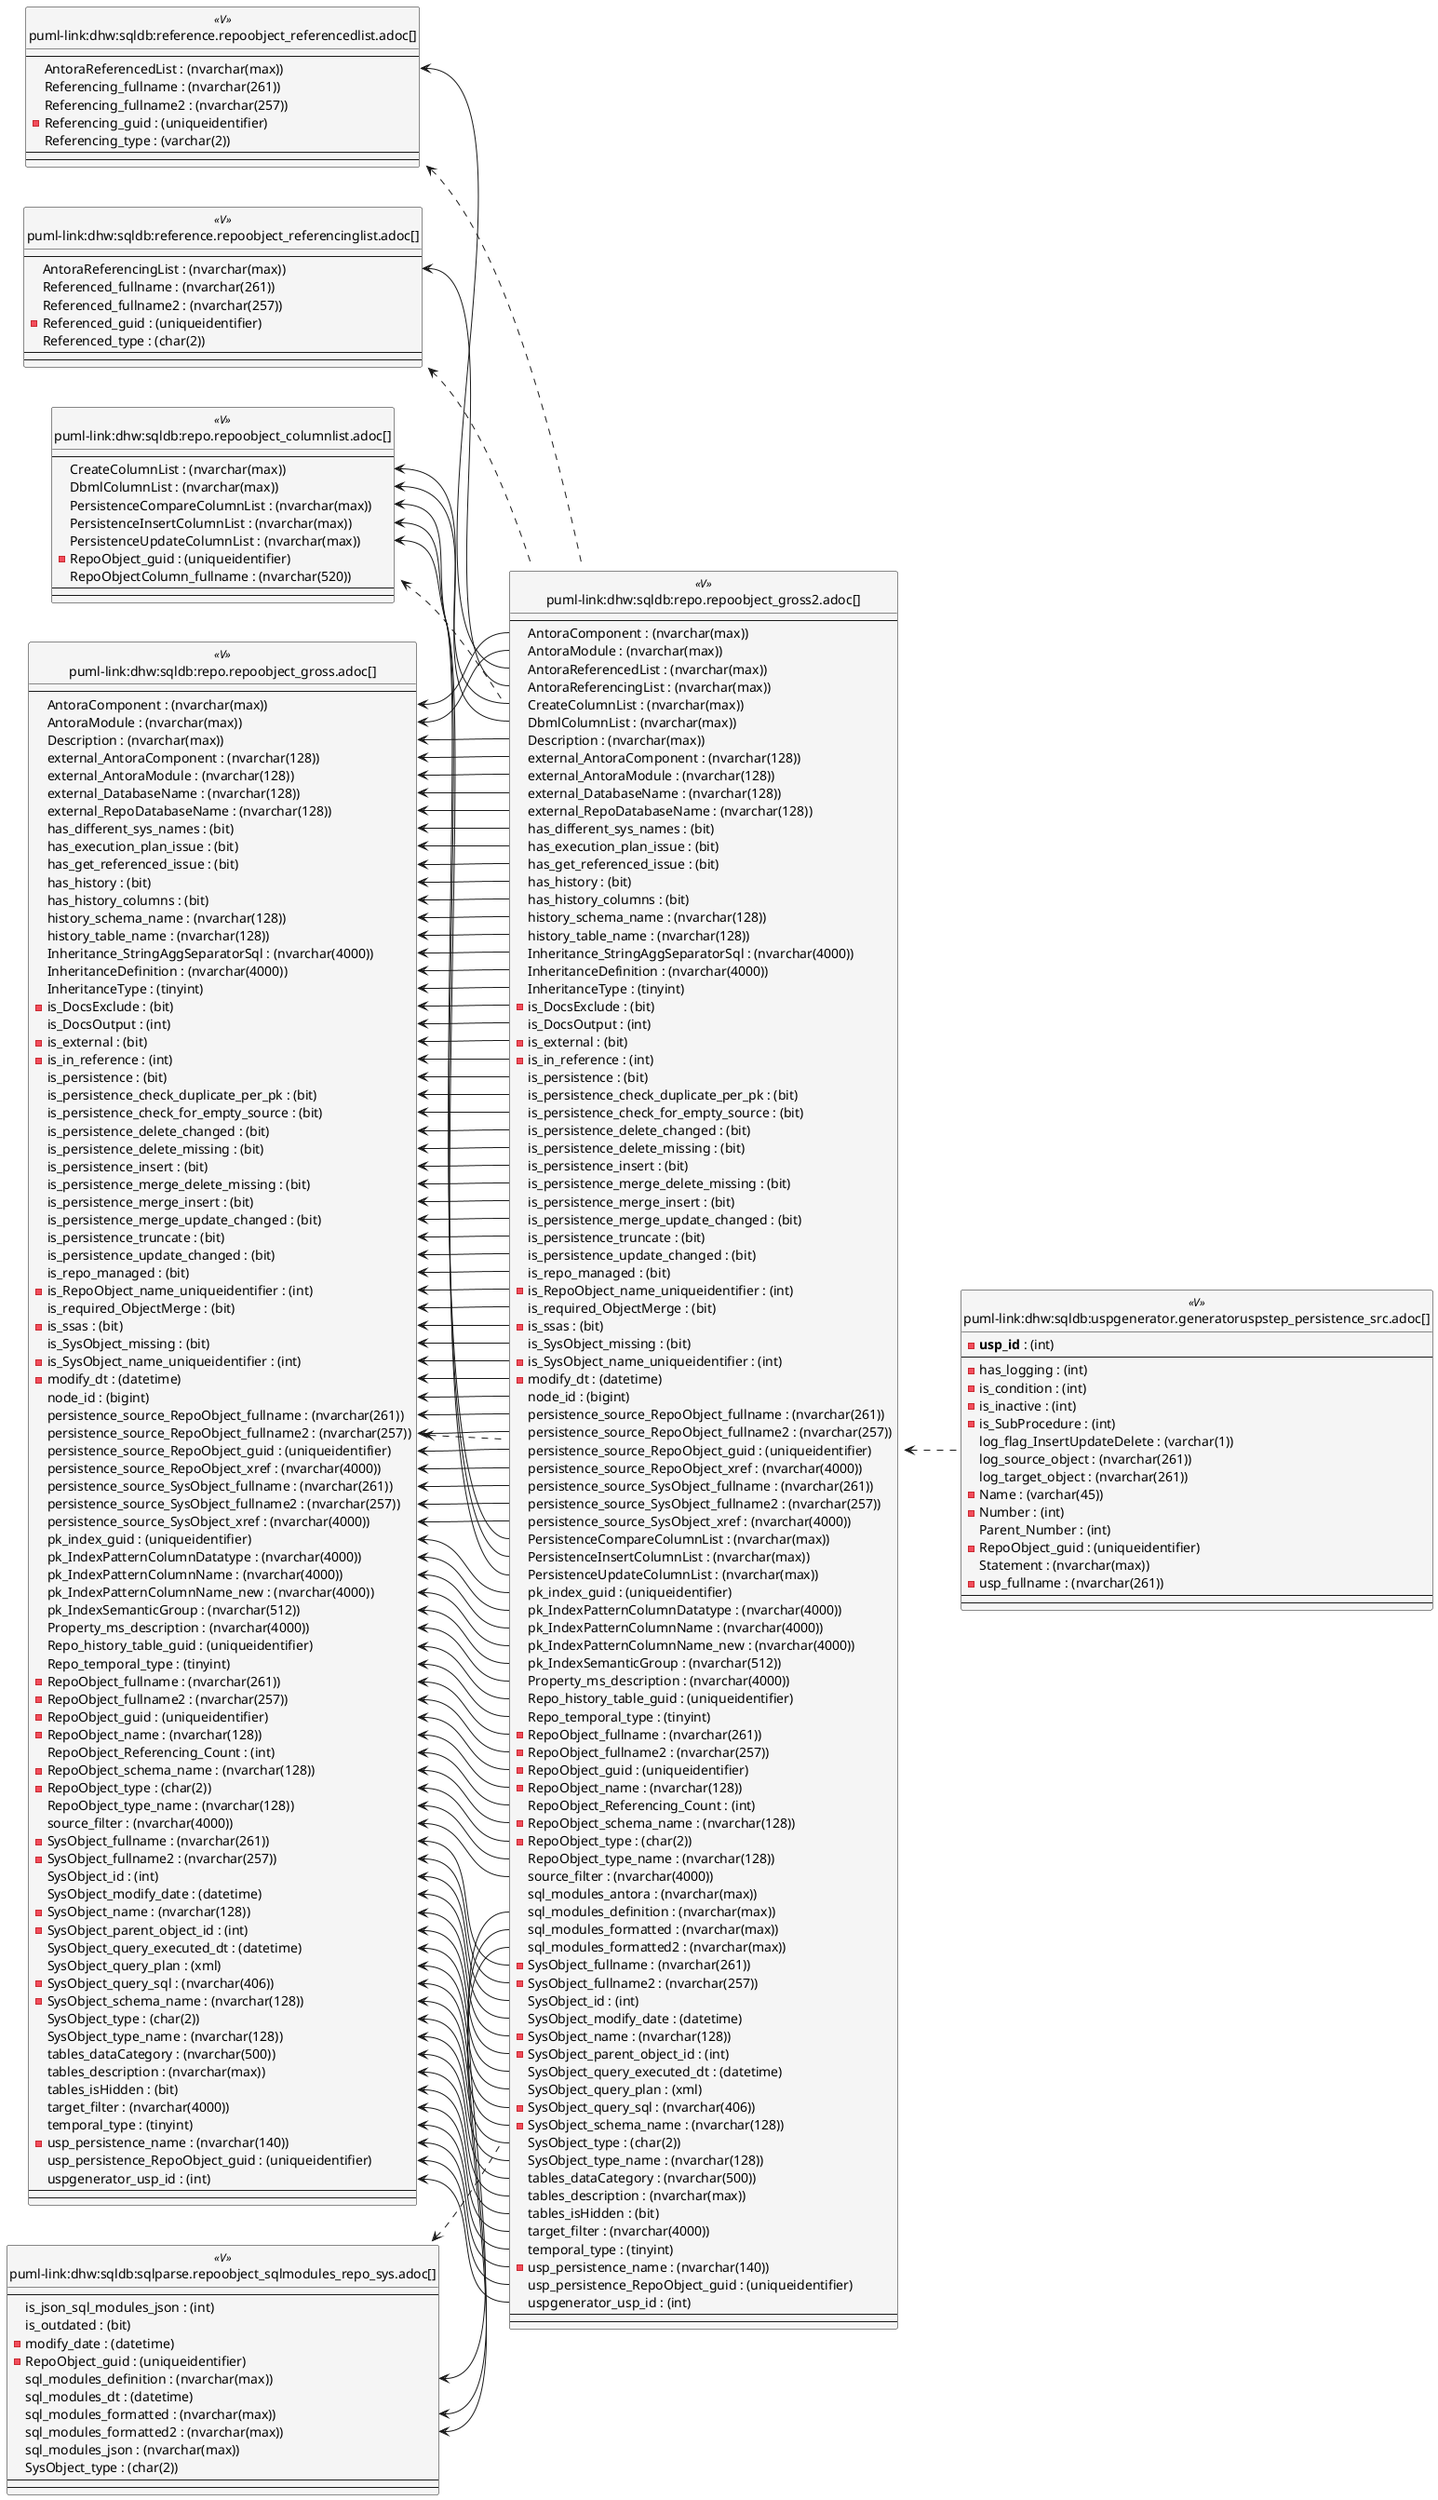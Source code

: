 @startuml
left to right direction
'top to bottom direction
hide circle
'avoide "." issues:
set namespaceSeparator none


skinparam class {
  BackgroundColor White
  BackgroundColor<<FN>> Yellow
  BackgroundColor<<FS>> Yellow
  BackgroundColor<<FT>> LightGray
  BackgroundColor<<IF>> Yellow
  BackgroundColor<<IS>> Yellow
  BackgroundColor<<P>> Aqua
  BackgroundColor<<PC>> Aqua
  BackgroundColor<<SN>> Yellow
  BackgroundColor<<SO>> SlateBlue
  BackgroundColor<<TF>> LightGray
  BackgroundColor<<TR>> Tomato
  BackgroundColor<<U>> White
  BackgroundColor<<V>> WhiteSmoke
  BackgroundColor<<X>> Aqua
  BackgroundColor<<external>> AliceBlue
}


entity "puml-link:dhw:sqldb:reference.repoobject_referencedlist.adoc[]" as reference.RepoObject_ReferencedList << V >> {
  --
  AntoraReferencedList : (nvarchar(max))
  Referencing_fullname : (nvarchar(261))
  Referencing_fullname2 : (nvarchar(257))
  - Referencing_guid : (uniqueidentifier)
  Referencing_type : (varchar(2))
  --
  --
}

entity "puml-link:dhw:sqldb:reference.repoobject_referencinglist.adoc[]" as reference.RepoObject_ReferencingList << V >> {
  --
  AntoraReferencingList : (nvarchar(max))
  Referenced_fullname : (nvarchar(261))
  Referenced_fullname2 : (nvarchar(257))
  - Referenced_guid : (uniqueidentifier)
  Referenced_type : (char(2))
  --
  --
}

entity "puml-link:dhw:sqldb:repo.repoobject_columnlist.adoc[]" as repo.RepoObject_ColumnList << V >> {
  --
  CreateColumnList : (nvarchar(max))
  DbmlColumnList : (nvarchar(max))
  PersistenceCompareColumnList : (nvarchar(max))
  PersistenceInsertColumnList : (nvarchar(max))
  PersistenceUpdateColumnList : (nvarchar(max))
  - RepoObject_guid : (uniqueidentifier)
  RepoObjectColumn_fullname : (nvarchar(520))
  --
  --
}

entity "puml-link:dhw:sqldb:repo.repoobject_gross.adoc[]" as repo.RepoObject_gross << V >> {
  --
  AntoraComponent : (nvarchar(max))
  AntoraModule : (nvarchar(max))
  Description : (nvarchar(max))
  external_AntoraComponent : (nvarchar(128))
  external_AntoraModule : (nvarchar(128))
  external_DatabaseName : (nvarchar(128))
  external_RepoDatabaseName : (nvarchar(128))
  has_different_sys_names : (bit)
  has_execution_plan_issue : (bit)
  has_get_referenced_issue : (bit)
  has_history : (bit)
  has_history_columns : (bit)
  history_schema_name : (nvarchar(128))
  history_table_name : (nvarchar(128))
  Inheritance_StringAggSeparatorSql : (nvarchar(4000))
  InheritanceDefinition : (nvarchar(4000))
  InheritanceType : (tinyint)
  - is_DocsExclude : (bit)
  is_DocsOutput : (int)
  - is_external : (bit)
  - is_in_reference : (int)
  is_persistence : (bit)
  is_persistence_check_duplicate_per_pk : (bit)
  is_persistence_check_for_empty_source : (bit)
  is_persistence_delete_changed : (bit)
  is_persistence_delete_missing : (bit)
  is_persistence_insert : (bit)
  is_persistence_merge_delete_missing : (bit)
  is_persistence_merge_insert : (bit)
  is_persistence_merge_update_changed : (bit)
  is_persistence_truncate : (bit)
  is_persistence_update_changed : (bit)
  is_repo_managed : (bit)
  - is_RepoObject_name_uniqueidentifier : (int)
  is_required_ObjectMerge : (bit)
  - is_ssas : (bit)
  is_SysObject_missing : (bit)
  - is_SysObject_name_uniqueidentifier : (int)
  - modify_dt : (datetime)
  node_id : (bigint)
  persistence_source_RepoObject_fullname : (nvarchar(261))
  persistence_source_RepoObject_fullname2 : (nvarchar(257))
  persistence_source_RepoObject_guid : (uniqueidentifier)
  persistence_source_RepoObject_xref : (nvarchar(4000))
  persistence_source_SysObject_fullname : (nvarchar(261))
  persistence_source_SysObject_fullname2 : (nvarchar(257))
  persistence_source_SysObject_xref : (nvarchar(4000))
  pk_index_guid : (uniqueidentifier)
  pk_IndexPatternColumnDatatype : (nvarchar(4000))
  pk_IndexPatternColumnName : (nvarchar(4000))
  pk_IndexPatternColumnName_new : (nvarchar(4000))
  pk_IndexSemanticGroup : (nvarchar(512))
  Property_ms_description : (nvarchar(4000))
  Repo_history_table_guid : (uniqueidentifier)
  Repo_temporal_type : (tinyint)
  - RepoObject_fullname : (nvarchar(261))
  - RepoObject_fullname2 : (nvarchar(257))
  - RepoObject_guid : (uniqueidentifier)
  - RepoObject_name : (nvarchar(128))
  RepoObject_Referencing_Count : (int)
  - RepoObject_schema_name : (nvarchar(128))
  - RepoObject_type : (char(2))
  RepoObject_type_name : (nvarchar(128))
  source_filter : (nvarchar(4000))
  - SysObject_fullname : (nvarchar(261))
  - SysObject_fullname2 : (nvarchar(257))
  SysObject_id : (int)
  SysObject_modify_date : (datetime)
  - SysObject_name : (nvarchar(128))
  - SysObject_parent_object_id : (int)
  SysObject_query_executed_dt : (datetime)
  SysObject_query_plan : (xml)
  - SysObject_query_sql : (nvarchar(406))
  - SysObject_schema_name : (nvarchar(128))
  SysObject_type : (char(2))
  SysObject_type_name : (nvarchar(128))
  tables_dataCategory : (nvarchar(500))
  tables_description : (nvarchar(max))
  tables_isHidden : (bit)
  target_filter : (nvarchar(4000))
  temporal_type : (tinyint)
  - usp_persistence_name : (nvarchar(140))
  usp_persistence_RepoObject_guid : (uniqueidentifier)
  uspgenerator_usp_id : (int)
  --
  --
}

entity "puml-link:dhw:sqldb:repo.repoobject_gross2.adoc[]" as repo.RepoObject_gross2 << V >> {
  --
  AntoraComponent : (nvarchar(max))
  AntoraModule : (nvarchar(max))
  AntoraReferencedList : (nvarchar(max))
  AntoraReferencingList : (nvarchar(max))
  CreateColumnList : (nvarchar(max))
  DbmlColumnList : (nvarchar(max))
  Description : (nvarchar(max))
  external_AntoraComponent : (nvarchar(128))
  external_AntoraModule : (nvarchar(128))
  external_DatabaseName : (nvarchar(128))
  external_RepoDatabaseName : (nvarchar(128))
  has_different_sys_names : (bit)
  has_execution_plan_issue : (bit)
  has_get_referenced_issue : (bit)
  has_history : (bit)
  has_history_columns : (bit)
  history_schema_name : (nvarchar(128))
  history_table_name : (nvarchar(128))
  Inheritance_StringAggSeparatorSql : (nvarchar(4000))
  InheritanceDefinition : (nvarchar(4000))
  InheritanceType : (tinyint)
  - is_DocsExclude : (bit)
  is_DocsOutput : (int)
  - is_external : (bit)
  - is_in_reference : (int)
  is_persistence : (bit)
  is_persistence_check_duplicate_per_pk : (bit)
  is_persistence_check_for_empty_source : (bit)
  is_persistence_delete_changed : (bit)
  is_persistence_delete_missing : (bit)
  is_persistence_insert : (bit)
  is_persistence_merge_delete_missing : (bit)
  is_persistence_merge_insert : (bit)
  is_persistence_merge_update_changed : (bit)
  is_persistence_truncate : (bit)
  is_persistence_update_changed : (bit)
  is_repo_managed : (bit)
  - is_RepoObject_name_uniqueidentifier : (int)
  is_required_ObjectMerge : (bit)
  - is_ssas : (bit)
  is_SysObject_missing : (bit)
  - is_SysObject_name_uniqueidentifier : (int)
  - modify_dt : (datetime)
  node_id : (bigint)
  persistence_source_RepoObject_fullname : (nvarchar(261))
  persistence_source_RepoObject_fullname2 : (nvarchar(257))
  persistence_source_RepoObject_guid : (uniqueidentifier)
  persistence_source_RepoObject_xref : (nvarchar(4000))
  persistence_source_SysObject_fullname : (nvarchar(261))
  persistence_source_SysObject_fullname2 : (nvarchar(257))
  persistence_source_SysObject_xref : (nvarchar(4000))
  PersistenceCompareColumnList : (nvarchar(max))
  PersistenceInsertColumnList : (nvarchar(max))
  PersistenceUpdateColumnList : (nvarchar(max))
  pk_index_guid : (uniqueidentifier)
  pk_IndexPatternColumnDatatype : (nvarchar(4000))
  pk_IndexPatternColumnName : (nvarchar(4000))
  pk_IndexPatternColumnName_new : (nvarchar(4000))
  pk_IndexSemanticGroup : (nvarchar(512))
  Property_ms_description : (nvarchar(4000))
  Repo_history_table_guid : (uniqueidentifier)
  Repo_temporal_type : (tinyint)
  - RepoObject_fullname : (nvarchar(261))
  - RepoObject_fullname2 : (nvarchar(257))
  - RepoObject_guid : (uniqueidentifier)
  - RepoObject_name : (nvarchar(128))
  RepoObject_Referencing_Count : (int)
  - RepoObject_schema_name : (nvarchar(128))
  - RepoObject_type : (char(2))
  RepoObject_type_name : (nvarchar(128))
  source_filter : (nvarchar(4000))
  sql_modules_antora : (nvarchar(max))
  sql_modules_definition : (nvarchar(max))
  sql_modules_formatted : (nvarchar(max))
  sql_modules_formatted2 : (nvarchar(max))
  - SysObject_fullname : (nvarchar(261))
  - SysObject_fullname2 : (nvarchar(257))
  SysObject_id : (int)
  SysObject_modify_date : (datetime)
  - SysObject_name : (nvarchar(128))
  - SysObject_parent_object_id : (int)
  SysObject_query_executed_dt : (datetime)
  SysObject_query_plan : (xml)
  - SysObject_query_sql : (nvarchar(406))
  - SysObject_schema_name : (nvarchar(128))
  SysObject_type : (char(2))
  SysObject_type_name : (nvarchar(128))
  tables_dataCategory : (nvarchar(500))
  tables_description : (nvarchar(max))
  tables_isHidden : (bit)
  target_filter : (nvarchar(4000))
  temporal_type : (tinyint)
  - usp_persistence_name : (nvarchar(140))
  usp_persistence_RepoObject_guid : (uniqueidentifier)
  uspgenerator_usp_id : (int)
  --
  --
}

entity "puml-link:dhw:sqldb:sqlparse.repoobject_sqlmodules_repo_sys.adoc[]" as sqlparse.RepoObject_SqlModules_Repo_Sys << V >> {
  --
  is_json_sql_modules_json : (int)
  is_outdated : (bit)
  - modify_date : (datetime)
  - RepoObject_guid : (uniqueidentifier)
  sql_modules_definition : (nvarchar(max))
  sql_modules_dt : (datetime)
  sql_modules_formatted : (nvarchar(max))
  sql_modules_formatted2 : (nvarchar(max))
  sql_modules_json : (nvarchar(max))
  SysObject_type : (char(2))
  --
  --
}

entity "puml-link:dhw:sqldb:uspgenerator.generatoruspstep_persistence_src.adoc[]" as uspgenerator.GeneratorUspStep_Persistence_src << V >> {
  - **usp_id** : (int)
  --
  - has_logging : (int)
  - is_condition : (int)
  - is_inactive : (int)
  - is_SubProcedure : (int)
  log_flag_InsertUpdateDelete : (varchar(1))
  log_source_object : (nvarchar(261))
  log_target_object : (nvarchar(261))
  - Name : (varchar(45))
  - Number : (int)
  Parent_Number : (int)
  - RepoObject_guid : (uniqueidentifier)
  Statement : (nvarchar(max))
  - usp_fullname : (nvarchar(261))
  --
  --
}

reference.RepoObject_ReferencedList <.. repo.RepoObject_gross2
reference.RepoObject_ReferencingList <.. repo.RepoObject_gross2
repo.RepoObject_ColumnList <.. repo.RepoObject_gross2
repo.RepoObject_gross <.. repo.RepoObject_gross2
repo.RepoObject_gross2 <.. uspgenerator.GeneratorUspStep_Persistence_src
sqlparse.RepoObject_SqlModules_Repo_Sys <.. repo.RepoObject_gross2
"reference.RepoObject_ReferencedList::AntoraReferencedList" <-- "repo.RepoObject_gross2::AntoraReferencedList"
"reference.RepoObject_ReferencingList::AntoraReferencingList" <-- "repo.RepoObject_gross2::AntoraReferencingList"
"repo.RepoObject_ColumnList::CreateColumnList" <-- "repo.RepoObject_gross2::CreateColumnList"
"repo.RepoObject_ColumnList::DbmlColumnList" <-- "repo.RepoObject_gross2::DbmlColumnList"
"repo.RepoObject_ColumnList::PersistenceCompareColumnList" <-- "repo.RepoObject_gross2::PersistenceCompareColumnList"
"repo.RepoObject_ColumnList::PersistenceInsertColumnList" <-- "repo.RepoObject_gross2::PersistenceInsertColumnList"
"repo.RepoObject_ColumnList::PersistenceUpdateColumnList" <-- "repo.RepoObject_gross2::PersistenceUpdateColumnList"
"repo.RepoObject_gross::AntoraComponent" <-- "repo.RepoObject_gross2::AntoraComponent"
"repo.RepoObject_gross::AntoraModule" <-- "repo.RepoObject_gross2::AntoraModule"
"repo.RepoObject_gross::Description" <-- "repo.RepoObject_gross2::Description"
"repo.RepoObject_gross::external_AntoraComponent" <-- "repo.RepoObject_gross2::external_AntoraComponent"
"repo.RepoObject_gross::external_AntoraModule" <-- "repo.RepoObject_gross2::external_AntoraModule"
"repo.RepoObject_gross::external_DatabaseName" <-- "repo.RepoObject_gross2::external_DatabaseName"
"repo.RepoObject_gross::external_RepoDatabaseName" <-- "repo.RepoObject_gross2::external_RepoDatabaseName"
"repo.RepoObject_gross::has_different_sys_names" <-- "repo.RepoObject_gross2::has_different_sys_names"
"repo.RepoObject_gross::has_execution_plan_issue" <-- "repo.RepoObject_gross2::has_execution_plan_issue"
"repo.RepoObject_gross::has_get_referenced_issue" <-- "repo.RepoObject_gross2::has_get_referenced_issue"
"repo.RepoObject_gross::has_history" <-- "repo.RepoObject_gross2::has_history"
"repo.RepoObject_gross::has_history_columns" <-- "repo.RepoObject_gross2::has_history_columns"
"repo.RepoObject_gross::history_schema_name" <-- "repo.RepoObject_gross2::history_schema_name"
"repo.RepoObject_gross::history_table_name" <-- "repo.RepoObject_gross2::history_table_name"
"repo.RepoObject_gross::Inheritance_StringAggSeparatorSql" <-- "repo.RepoObject_gross2::Inheritance_StringAggSeparatorSql"
"repo.RepoObject_gross::InheritanceDefinition" <-- "repo.RepoObject_gross2::InheritanceDefinition"
"repo.RepoObject_gross::InheritanceType" <-- "repo.RepoObject_gross2::InheritanceType"
"repo.RepoObject_gross::is_DocsExclude" <-- "repo.RepoObject_gross2::is_DocsExclude"
"repo.RepoObject_gross::is_DocsOutput" <-- "repo.RepoObject_gross2::is_DocsOutput"
"repo.RepoObject_gross::is_external" <-- "repo.RepoObject_gross2::is_external"
"repo.RepoObject_gross::is_in_reference" <-- "repo.RepoObject_gross2::is_in_reference"
"repo.RepoObject_gross::is_persistence" <-- "repo.RepoObject_gross2::is_persistence"
"repo.RepoObject_gross::is_persistence_check_duplicate_per_pk" <-- "repo.RepoObject_gross2::is_persistence_check_duplicate_per_pk"
"repo.RepoObject_gross::is_persistence_check_for_empty_source" <-- "repo.RepoObject_gross2::is_persistence_check_for_empty_source"
"repo.RepoObject_gross::is_persistence_delete_changed" <-- "repo.RepoObject_gross2::is_persistence_delete_changed"
"repo.RepoObject_gross::is_persistence_delete_missing" <-- "repo.RepoObject_gross2::is_persistence_delete_missing"
"repo.RepoObject_gross::is_persistence_insert" <-- "repo.RepoObject_gross2::is_persistence_insert"
"repo.RepoObject_gross::is_persistence_merge_delete_missing" <-- "repo.RepoObject_gross2::is_persistence_merge_delete_missing"
"repo.RepoObject_gross::is_persistence_merge_insert" <-- "repo.RepoObject_gross2::is_persistence_merge_insert"
"repo.RepoObject_gross::is_persistence_merge_update_changed" <-- "repo.RepoObject_gross2::is_persistence_merge_update_changed"
"repo.RepoObject_gross::is_persistence_truncate" <-- "repo.RepoObject_gross2::is_persistence_truncate"
"repo.RepoObject_gross::is_persistence_update_changed" <-- "repo.RepoObject_gross2::is_persistence_update_changed"
"repo.RepoObject_gross::is_repo_managed" <-- "repo.RepoObject_gross2::is_repo_managed"
"repo.RepoObject_gross::is_RepoObject_name_uniqueidentifier" <-- "repo.RepoObject_gross2::is_RepoObject_name_uniqueidentifier"
"repo.RepoObject_gross::is_required_ObjectMerge" <-- "repo.RepoObject_gross2::is_required_ObjectMerge"
"repo.RepoObject_gross::is_ssas" <-- "repo.RepoObject_gross2::is_ssas"
"repo.RepoObject_gross::is_SysObject_missing" <-- "repo.RepoObject_gross2::is_SysObject_missing"
"repo.RepoObject_gross::is_SysObject_name_uniqueidentifier" <-- "repo.RepoObject_gross2::is_SysObject_name_uniqueidentifier"
"repo.RepoObject_gross::modify_dt" <-- "repo.RepoObject_gross2::modify_dt"
"repo.RepoObject_gross::node_id" <-- "repo.RepoObject_gross2::node_id"
"repo.RepoObject_gross::persistence_source_RepoObject_fullname" <-- "repo.RepoObject_gross2::persistence_source_RepoObject_fullname"
"repo.RepoObject_gross::persistence_source_RepoObject_fullname2" <-- "repo.RepoObject_gross2::persistence_source_RepoObject_fullname2"
"repo.RepoObject_gross::persistence_source_RepoObject_guid" <-- "repo.RepoObject_gross2::persistence_source_RepoObject_guid"
"repo.RepoObject_gross::persistence_source_RepoObject_xref" <-- "repo.RepoObject_gross2::persistence_source_RepoObject_xref"
"repo.RepoObject_gross::persistence_source_SysObject_fullname" <-- "repo.RepoObject_gross2::persistence_source_SysObject_fullname"
"repo.RepoObject_gross::persistence_source_SysObject_fullname2" <-- "repo.RepoObject_gross2::persistence_source_SysObject_fullname2"
"repo.RepoObject_gross::persistence_source_SysObject_xref" <-- "repo.RepoObject_gross2::persistence_source_SysObject_xref"
"repo.RepoObject_gross::pk_index_guid" <-- "repo.RepoObject_gross2::pk_index_guid"
"repo.RepoObject_gross::pk_IndexPatternColumnDatatype" <-- "repo.RepoObject_gross2::pk_IndexPatternColumnDatatype"
"repo.RepoObject_gross::pk_IndexPatternColumnName" <-- "repo.RepoObject_gross2::pk_IndexPatternColumnName"
"repo.RepoObject_gross::pk_IndexPatternColumnName_new" <-- "repo.RepoObject_gross2::pk_IndexPatternColumnName_new"
"repo.RepoObject_gross::pk_IndexSemanticGroup" <-- "repo.RepoObject_gross2::pk_IndexSemanticGroup"
"repo.RepoObject_gross::Property_ms_description" <-- "repo.RepoObject_gross2::Property_ms_description"
"repo.RepoObject_gross::Repo_history_table_guid" <-- "repo.RepoObject_gross2::Repo_history_table_guid"
"repo.RepoObject_gross::Repo_temporal_type" <-- "repo.RepoObject_gross2::Repo_temporal_type"
"repo.RepoObject_gross::RepoObject_fullname" <-- "repo.RepoObject_gross2::RepoObject_fullname"
"repo.RepoObject_gross::RepoObject_fullname2" <-- "repo.RepoObject_gross2::RepoObject_fullname2"
"repo.RepoObject_gross::RepoObject_guid" <-- "repo.RepoObject_gross2::RepoObject_guid"
"repo.RepoObject_gross::RepoObject_name" <-- "repo.RepoObject_gross2::RepoObject_name"
"repo.RepoObject_gross::RepoObject_Referencing_Count" <-- "repo.RepoObject_gross2::RepoObject_Referencing_Count"
"repo.RepoObject_gross::RepoObject_schema_name" <-- "repo.RepoObject_gross2::RepoObject_schema_name"
"repo.RepoObject_gross::RepoObject_type" <-- "repo.RepoObject_gross2::RepoObject_type"
"repo.RepoObject_gross::RepoObject_type_name" <-- "repo.RepoObject_gross2::RepoObject_type_name"
"repo.RepoObject_gross::source_filter" <-- "repo.RepoObject_gross2::source_filter"
"repo.RepoObject_gross::SysObject_fullname" <-- "repo.RepoObject_gross2::SysObject_fullname"
"repo.RepoObject_gross::SysObject_fullname2" <-- "repo.RepoObject_gross2::SysObject_fullname2"
"repo.RepoObject_gross::SysObject_id" <-- "repo.RepoObject_gross2::SysObject_id"
"repo.RepoObject_gross::SysObject_modify_date" <-- "repo.RepoObject_gross2::SysObject_modify_date"
"repo.RepoObject_gross::SysObject_name" <-- "repo.RepoObject_gross2::SysObject_name"
"repo.RepoObject_gross::SysObject_parent_object_id" <-- "repo.RepoObject_gross2::SysObject_parent_object_id"
"repo.RepoObject_gross::SysObject_query_executed_dt" <-- "repo.RepoObject_gross2::SysObject_query_executed_dt"
"repo.RepoObject_gross::SysObject_query_plan" <-- "repo.RepoObject_gross2::SysObject_query_plan"
"repo.RepoObject_gross::SysObject_query_sql" <-- "repo.RepoObject_gross2::SysObject_query_sql"
"repo.RepoObject_gross::SysObject_schema_name" <-- "repo.RepoObject_gross2::SysObject_schema_name"
"repo.RepoObject_gross::SysObject_type" <-- "repo.RepoObject_gross2::SysObject_type"
"repo.RepoObject_gross::SysObject_type_name" <-- "repo.RepoObject_gross2::SysObject_type_name"
"repo.RepoObject_gross::tables_dataCategory" <-- "repo.RepoObject_gross2::tables_dataCategory"
"repo.RepoObject_gross::tables_description" <-- "repo.RepoObject_gross2::tables_description"
"repo.RepoObject_gross::tables_isHidden" <-- "repo.RepoObject_gross2::tables_isHidden"
"repo.RepoObject_gross::target_filter" <-- "repo.RepoObject_gross2::target_filter"
"repo.RepoObject_gross::temporal_type" <-- "repo.RepoObject_gross2::temporal_type"
"repo.RepoObject_gross::usp_persistence_name" <-- "repo.RepoObject_gross2::usp_persistence_name"
"repo.RepoObject_gross::usp_persistence_RepoObject_guid" <-- "repo.RepoObject_gross2::usp_persistence_RepoObject_guid"
"repo.RepoObject_gross::uspgenerator_usp_id" <-- "repo.RepoObject_gross2::uspgenerator_usp_id"
"sqlparse.RepoObject_SqlModules_Repo_Sys::sql_modules_definition" <-- "repo.RepoObject_gross2::sql_modules_definition"
"sqlparse.RepoObject_SqlModules_Repo_Sys::sql_modules_formatted" <-- "repo.RepoObject_gross2::sql_modules_formatted"
"sqlparse.RepoObject_SqlModules_Repo_Sys::sql_modules_formatted2" <-- "repo.RepoObject_gross2::sql_modules_formatted2"
@enduml

